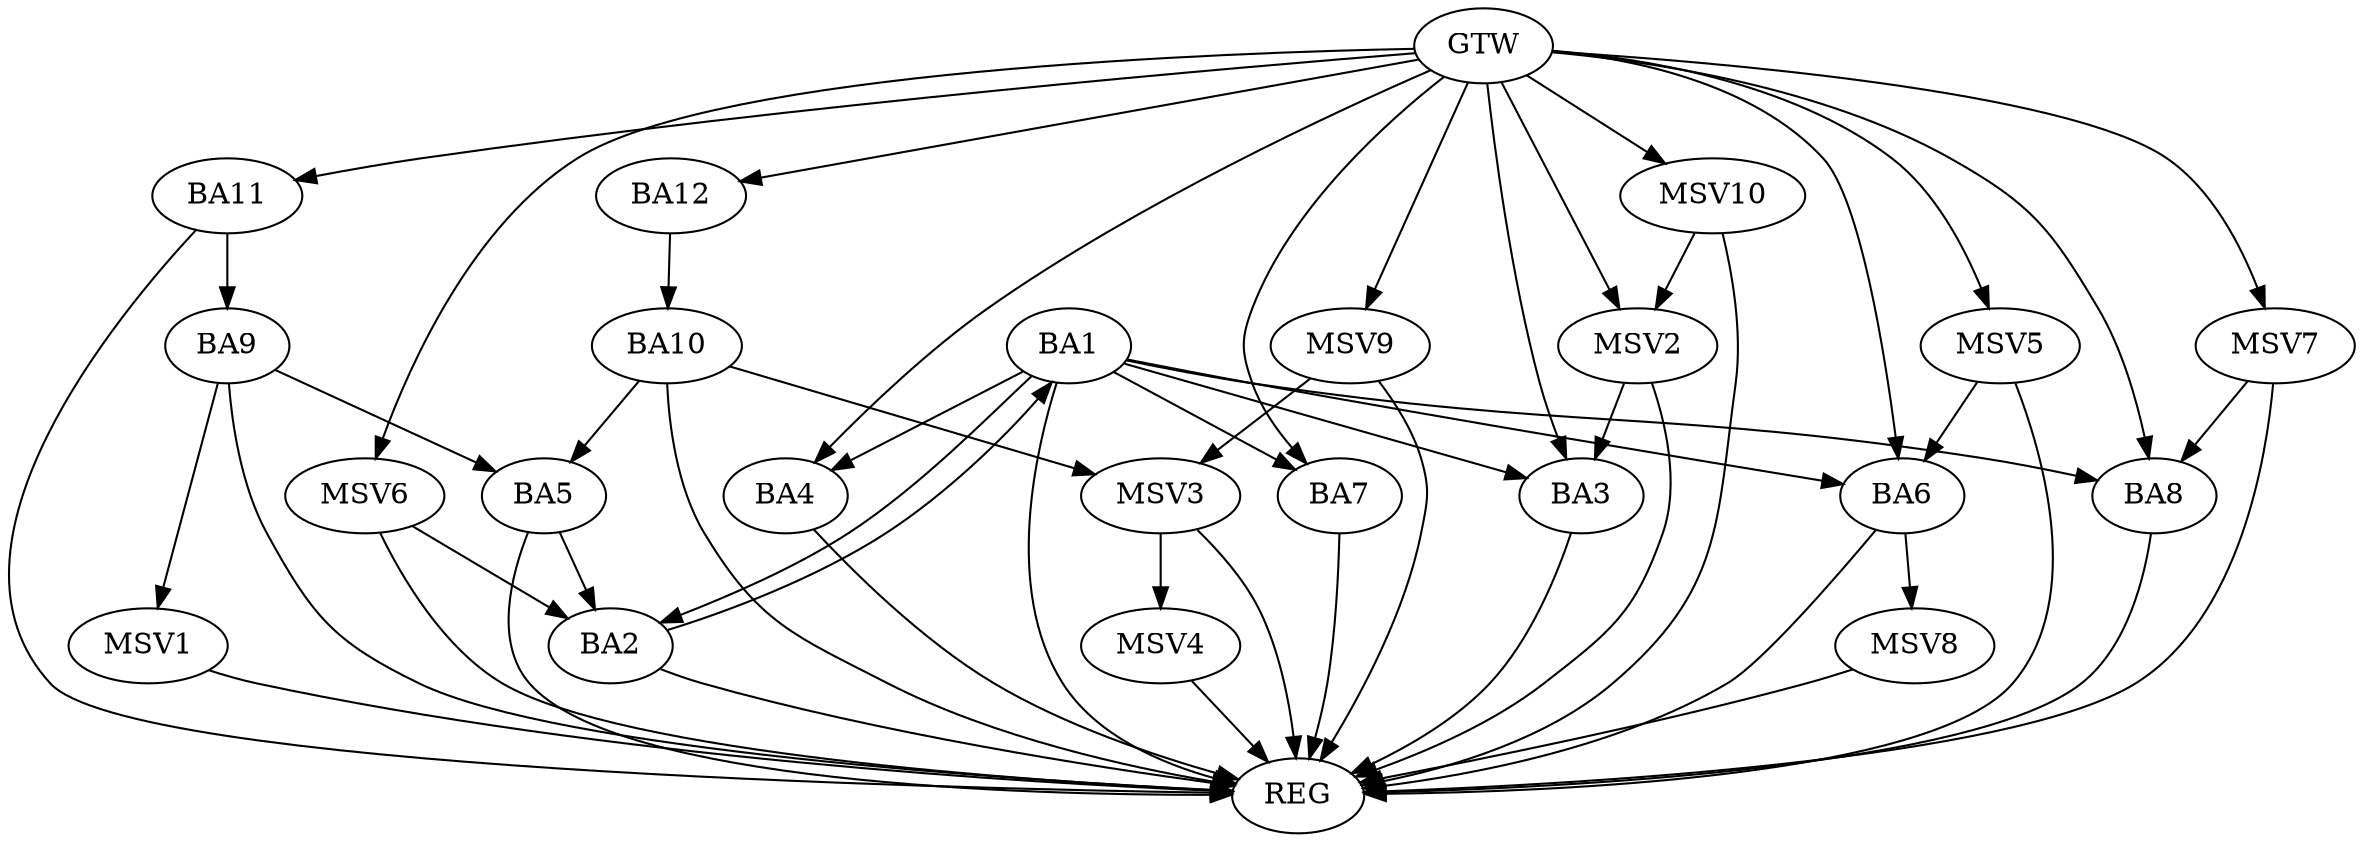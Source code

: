 strict digraph G {
  BA1 [ label="BA1" ];
  BA2 [ label="BA2" ];
  BA3 [ label="BA3" ];
  BA4 [ label="BA4" ];
  BA5 [ label="BA5" ];
  BA6 [ label="BA6" ];
  BA7 [ label="BA7" ];
  BA8 [ label="BA8" ];
  BA9 [ label="BA9" ];
  BA10 [ label="BA10" ];
  BA11 [ label="BA11" ];
  BA12 [ label="BA12" ];
  GTW [ label="GTW" ];
  REG [ label="REG" ];
  MSV1 [ label="MSV1" ];
  MSV2 [ label="MSV2" ];
  MSV3 [ label="MSV3" ];
  MSV4 [ label="MSV4" ];
  MSV5 [ label="MSV5" ];
  MSV6 [ label="MSV6" ];
  MSV7 [ label="MSV7" ];
  MSV8 [ label="MSV8" ];
  MSV9 [ label="MSV9" ];
  MSV10 [ label="MSV10" ];
  BA1 -> BA2;
  BA2 -> BA1;
  BA5 -> BA2;
  BA9 -> BA5;
  BA10 -> BA5;
  BA11 -> BA9;
  BA12 -> BA10;
  GTW -> BA3;
  GTW -> BA4;
  GTW -> BA6;
  GTW -> BA7;
  GTW -> BA8;
  GTW -> BA11;
  GTW -> BA12;
  BA1 -> REG;
  BA2 -> REG;
  BA3 -> REG;
  BA4 -> REG;
  BA5 -> REG;
  BA6 -> REG;
  BA7 -> REG;
  BA8 -> REG;
  BA9 -> REG;
  BA10 -> REG;
  BA11 -> REG;
  BA1 -> BA6;
  BA1 -> BA8;
  BA1 -> BA4;
  BA1 -> BA7;
  BA1 -> BA3;
  BA9 -> MSV1;
  MSV1 -> REG;
  MSV2 -> BA3;
  GTW -> MSV2;
  MSV2 -> REG;
  BA10 -> MSV3;
  MSV3 -> REG;
  MSV3 -> MSV4;
  MSV4 -> REG;
  MSV5 -> BA6;
  GTW -> MSV5;
  MSV5 -> REG;
  MSV6 -> BA2;
  GTW -> MSV6;
  MSV6 -> REG;
  MSV7 -> BA8;
  GTW -> MSV7;
  MSV7 -> REG;
  BA6 -> MSV8;
  MSV8 -> REG;
  MSV9 -> MSV3;
  GTW -> MSV9;
  MSV9 -> REG;
  MSV10 -> MSV2;
  GTW -> MSV10;
  MSV10 -> REG;
}
